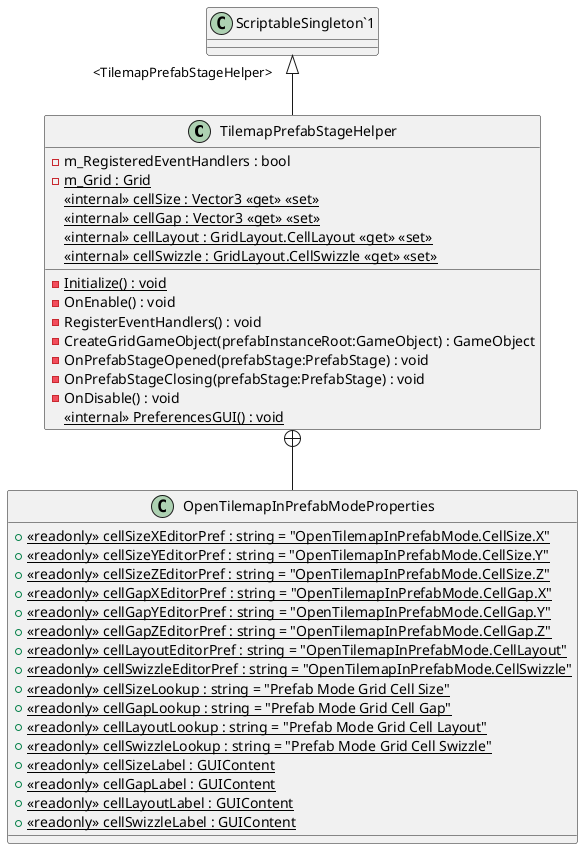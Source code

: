 @startuml
class TilemapPrefabStageHelper {
    - m_RegisteredEventHandlers : bool
    - {static} m_Grid : Grid
    - {static} Initialize() : void
    - OnEnable() : void
    - RegisterEventHandlers() : void
    - CreateGridGameObject(prefabInstanceRoot:GameObject) : GameObject
    - OnPrefabStageOpened(prefabStage:PrefabStage) : void
    - OnPrefabStageClosing(prefabStage:PrefabStage) : void
    - OnDisable() : void
    <<internal>> {static} cellSize : Vector3 <<get>> <<set>>
    <<internal>> {static} cellGap : Vector3 <<get>> <<set>>
    <<internal>> {static} cellLayout : GridLayout.CellLayout <<get>> <<set>>
    <<internal>> {static} cellSwizzle : GridLayout.CellSwizzle <<get>> <<set>>
    <<internal>> {static} PreferencesGUI() : void
}
class OpenTilemapInPrefabModeProperties {
    + {static} <<readonly>> cellSizeXEditorPref : string = "OpenTilemapInPrefabMode.CellSize.X"
    + {static} <<readonly>> cellSizeYEditorPref : string = "OpenTilemapInPrefabMode.CellSize.Y"
    + {static} <<readonly>> cellSizeZEditorPref : string = "OpenTilemapInPrefabMode.CellSize.Z"
    + {static} <<readonly>> cellGapXEditorPref : string = "OpenTilemapInPrefabMode.CellGap.X"
    + {static} <<readonly>> cellGapYEditorPref : string = "OpenTilemapInPrefabMode.CellGap.Y"
    + {static} <<readonly>> cellGapZEditorPref : string = "OpenTilemapInPrefabMode.CellGap.Z"
    + {static} <<readonly>> cellLayoutEditorPref : string = "OpenTilemapInPrefabMode.CellLayout"
    + {static} <<readonly>> cellSwizzleEditorPref : string = "OpenTilemapInPrefabMode.CellSwizzle"
    + {static} <<readonly>> cellSizeLookup : string = "Prefab Mode Grid Cell Size"
    + {static} <<readonly>> cellGapLookup : string = "Prefab Mode Grid Cell Gap"
    + {static} <<readonly>> cellLayoutLookup : string = "Prefab Mode Grid Cell Layout"
    + {static} <<readonly>> cellSwizzleLookup : string = "Prefab Mode Grid Cell Swizzle"
    + {static} <<readonly>> cellSizeLabel : GUIContent
    + {static} <<readonly>> cellGapLabel : GUIContent
    + {static} <<readonly>> cellLayoutLabel : GUIContent
    + {static} <<readonly>> cellSwizzleLabel : GUIContent
}
"ScriptableSingleton`1" "<TilemapPrefabStageHelper>" <|-- TilemapPrefabStageHelper
TilemapPrefabStageHelper +-- OpenTilemapInPrefabModeProperties
@enduml

